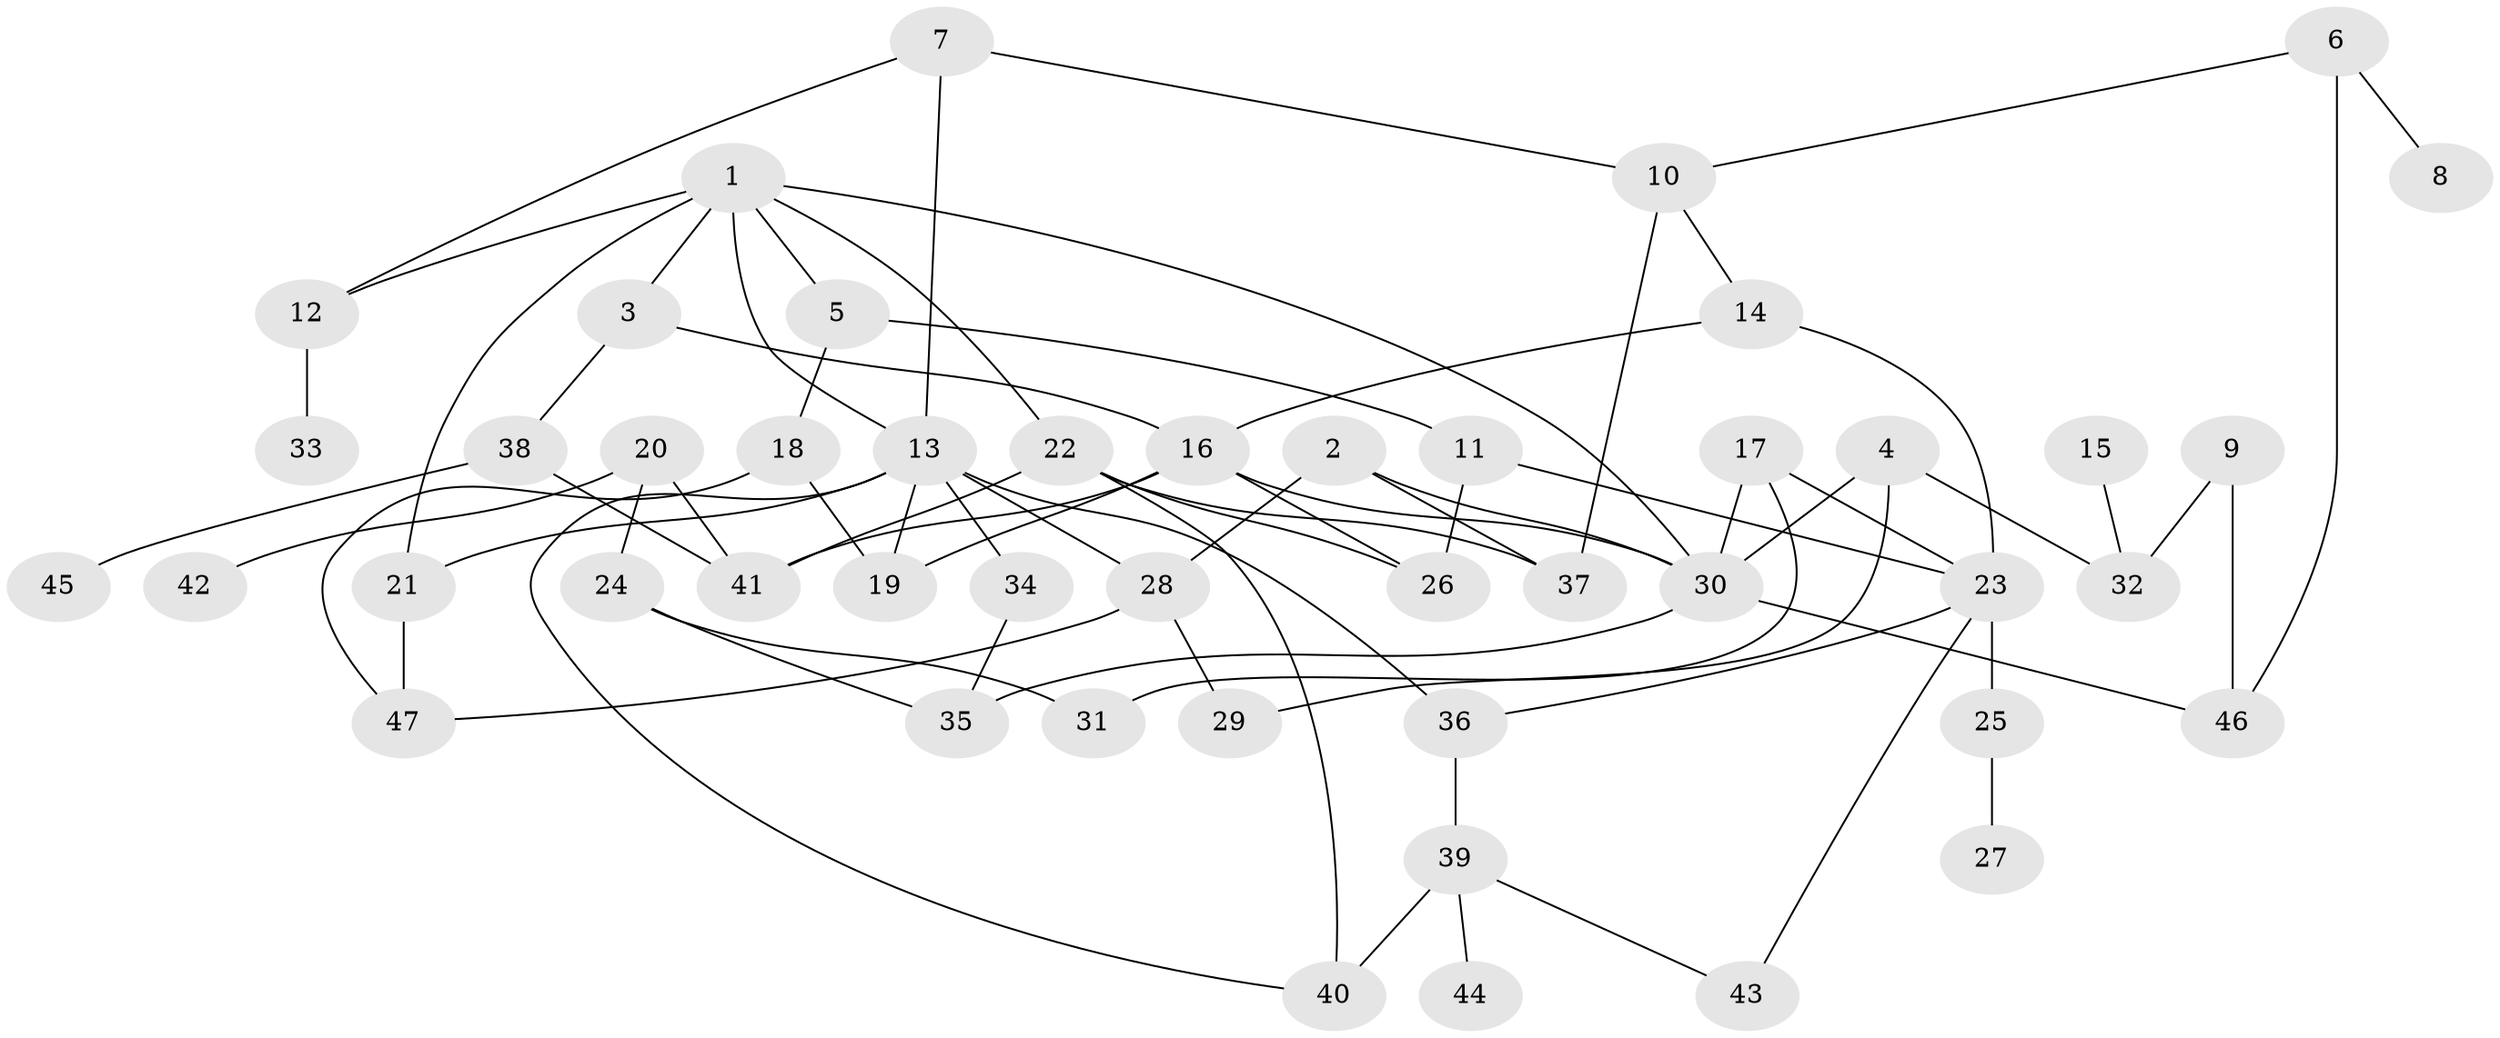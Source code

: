 // original degree distribution, {4: 0.05970149253731343, 8: 0.014925373134328358, 7: 0.029850746268656716, 3: 0.373134328358209, 2: 0.31343283582089554, 5: 0.05970149253731343, 1: 0.13432835820895522, 6: 0.014925373134328358}
// Generated by graph-tools (version 1.1) at 2025/36/03/04/25 23:36:10]
// undirected, 47 vertices, 73 edges
graph export_dot {
  node [color=gray90,style=filled];
  1;
  2;
  3;
  4;
  5;
  6;
  7;
  8;
  9;
  10;
  11;
  12;
  13;
  14;
  15;
  16;
  17;
  18;
  19;
  20;
  21;
  22;
  23;
  24;
  25;
  26;
  27;
  28;
  29;
  30;
  31;
  32;
  33;
  34;
  35;
  36;
  37;
  38;
  39;
  40;
  41;
  42;
  43;
  44;
  45;
  46;
  47;
  1 -- 3 [weight=1.0];
  1 -- 5 [weight=1.0];
  1 -- 12 [weight=1.0];
  1 -- 13 [weight=1.0];
  1 -- 21 [weight=1.0];
  1 -- 22 [weight=1.0];
  1 -- 30 [weight=1.0];
  2 -- 28 [weight=1.0];
  2 -- 30 [weight=1.0];
  2 -- 37 [weight=1.0];
  3 -- 16 [weight=1.0];
  3 -- 38 [weight=1.0];
  4 -- 29 [weight=1.0];
  4 -- 30 [weight=1.0];
  4 -- 32 [weight=1.0];
  5 -- 11 [weight=1.0];
  5 -- 18 [weight=1.0];
  6 -- 8 [weight=1.0];
  6 -- 10 [weight=1.0];
  6 -- 46 [weight=1.0];
  7 -- 10 [weight=1.0];
  7 -- 12 [weight=1.0];
  7 -- 13 [weight=1.0];
  9 -- 32 [weight=1.0];
  9 -- 46 [weight=1.0];
  10 -- 14 [weight=1.0];
  10 -- 37 [weight=1.0];
  11 -- 23 [weight=1.0];
  11 -- 26 [weight=1.0];
  12 -- 33 [weight=1.0];
  13 -- 19 [weight=1.0];
  13 -- 21 [weight=1.0];
  13 -- 28 [weight=1.0];
  13 -- 34 [weight=1.0];
  13 -- 36 [weight=1.0];
  13 -- 40 [weight=1.0];
  14 -- 16 [weight=1.0];
  14 -- 23 [weight=1.0];
  15 -- 32 [weight=1.0];
  16 -- 19 [weight=1.0];
  16 -- 26 [weight=1.0];
  16 -- 30 [weight=1.0];
  16 -- 41 [weight=2.0];
  17 -- 23 [weight=1.0];
  17 -- 30 [weight=1.0];
  17 -- 31 [weight=1.0];
  18 -- 19 [weight=1.0];
  18 -- 47 [weight=1.0];
  20 -- 24 [weight=1.0];
  20 -- 41 [weight=1.0];
  20 -- 42 [weight=1.0];
  21 -- 47 [weight=1.0];
  22 -- 26 [weight=1.0];
  22 -- 37 [weight=1.0];
  22 -- 40 [weight=1.0];
  22 -- 41 [weight=1.0];
  23 -- 25 [weight=1.0];
  23 -- 36 [weight=1.0];
  23 -- 43 [weight=1.0];
  24 -- 31 [weight=1.0];
  24 -- 35 [weight=1.0];
  25 -- 27 [weight=1.0];
  28 -- 29 [weight=1.0];
  28 -- 47 [weight=1.0];
  30 -- 35 [weight=1.0];
  30 -- 46 [weight=1.0];
  34 -- 35 [weight=1.0];
  36 -- 39 [weight=1.0];
  38 -- 41 [weight=1.0];
  38 -- 45 [weight=1.0];
  39 -- 40 [weight=2.0];
  39 -- 43 [weight=1.0];
  39 -- 44 [weight=1.0];
}
